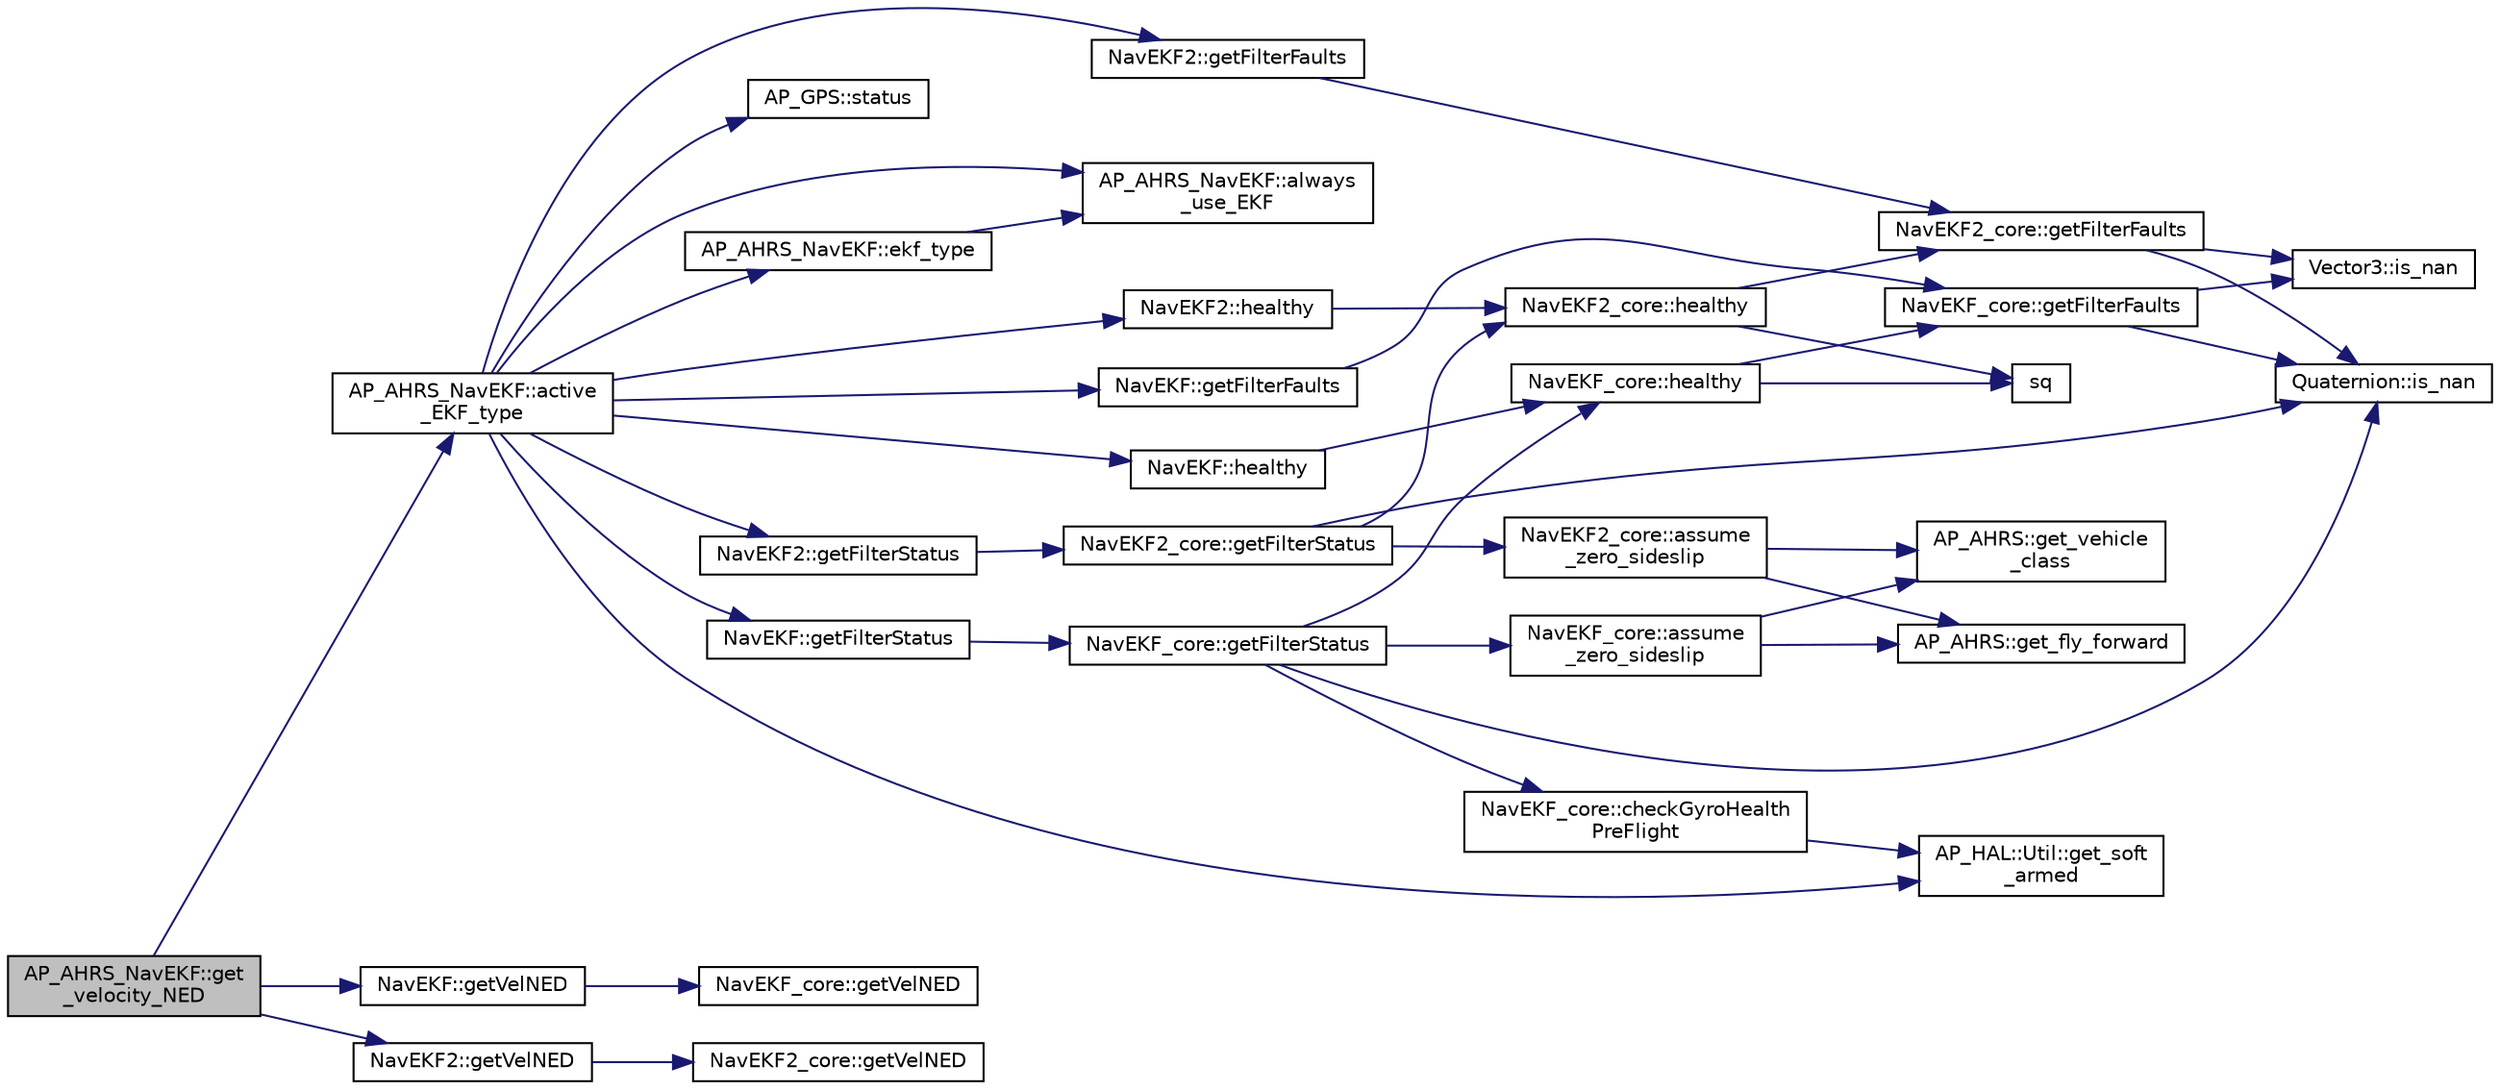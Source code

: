 digraph "AP_AHRS_NavEKF::get_velocity_NED"
{
 // INTERACTIVE_SVG=YES
  edge [fontname="Helvetica",fontsize="10",labelfontname="Helvetica",labelfontsize="10"];
  node [fontname="Helvetica",fontsize="10",shape=record];
  rankdir="LR";
  Node1 [label="AP_AHRS_NavEKF::get\l_velocity_NED",height=0.2,width=0.4,color="black", fillcolor="grey75", style="filled", fontcolor="black"];
  Node1 -> Node2 [color="midnightblue",fontsize="10",style="solid",fontname="Helvetica"];
  Node2 [label="AP_AHRS_NavEKF::active\l_EKF_type",height=0.2,width=0.4,color="black", fillcolor="white", style="filled",URL="$classAP__AHRS__NavEKF.html#ac849e412241650c1161a3fec6c1fa822"];
  Node2 -> Node3 [color="midnightblue",fontsize="10",style="solid",fontname="Helvetica"];
  Node3 [label="AP_AHRS_NavEKF::ekf_type",height=0.2,width=0.4,color="black", fillcolor="white", style="filled",URL="$classAP__AHRS__NavEKF.html#a2421598bfc909c228709f99347a5fcea"];
  Node3 -> Node4 [color="midnightblue",fontsize="10",style="solid",fontname="Helvetica"];
  Node4 [label="AP_AHRS_NavEKF::always\l_use_EKF",height=0.2,width=0.4,color="black", fillcolor="white", style="filled",URL="$classAP__AHRS__NavEKF.html#a9af775a381a41ff78ac75a06ba7b1a05"];
  Node2 -> Node4 [color="midnightblue",fontsize="10",style="solid",fontname="Helvetica"];
  Node2 -> Node5 [color="midnightblue",fontsize="10",style="solid",fontname="Helvetica"];
  Node5 [label="NavEKF::getFilterFaults",height=0.2,width=0.4,color="black", fillcolor="white", style="filled",URL="$classNavEKF.html#ab71619ef68ba5d8b11f68ef4f31a65c2"];
  Node5 -> Node6 [color="midnightblue",fontsize="10",style="solid",fontname="Helvetica"];
  Node6 [label="NavEKF_core::getFilterFaults",height=0.2,width=0.4,color="black", fillcolor="white", style="filled",URL="$classNavEKF__core.html#a824777ac28f1f0f5c06c84d4a7423e62"];
  Node6 -> Node7 [color="midnightblue",fontsize="10",style="solid",fontname="Helvetica"];
  Node7 [label="Quaternion::is_nan",height=0.2,width=0.4,color="black", fillcolor="white", style="filled",URL="$classQuaternion.html#aa3036ce97bb5a7394a2d65edecd8f1ab"];
  Node6 -> Node8 [color="midnightblue",fontsize="10",style="solid",fontname="Helvetica"];
  Node8 [label="Vector3::is_nan",height=0.2,width=0.4,color="black", fillcolor="white", style="filled",URL="$classVector3.html#a076ee3d40e645623b54650cca5ae6df7"];
  Node2 -> Node9 [color="midnightblue",fontsize="10",style="solid",fontname="Helvetica"];
  Node9 [label="NavEKF::healthy",height=0.2,width=0.4,color="black", fillcolor="white", style="filled",URL="$classNavEKF.html#ad418b75ceae3dde42f8c588b7e88abb4"];
  Node9 -> Node10 [color="midnightblue",fontsize="10",style="solid",fontname="Helvetica"];
  Node10 [label="NavEKF_core::healthy",height=0.2,width=0.4,color="black", fillcolor="white", style="filled",URL="$classNavEKF__core.html#a0590305cfe1d6fc26af74d6f36ee5c38"];
  Node10 -> Node6 [color="midnightblue",fontsize="10",style="solid",fontname="Helvetica"];
  Node10 -> Node11 [color="midnightblue",fontsize="10",style="solid",fontname="Helvetica"];
  Node11 [label="sq",height=0.2,width=0.4,color="black", fillcolor="white", style="filled",URL="$AP__Math_8h.html#a00f57739f8671cb41eae08a51b7cbf7c"];
  Node2 -> Node12 [color="midnightblue",fontsize="10",style="solid",fontname="Helvetica"];
  Node12 [label="NavEKF2::getFilterFaults",height=0.2,width=0.4,color="black", fillcolor="white", style="filled",URL="$classNavEKF2.html#aef9b21cb87f9f6dcf615ba997d9bb0ec"];
  Node12 -> Node13 [color="midnightblue",fontsize="10",style="solid",fontname="Helvetica"];
  Node13 [label="NavEKF2_core::getFilterFaults",height=0.2,width=0.4,color="black", fillcolor="white", style="filled",URL="$classNavEKF2__core.html#a88ad16f91da0f6e7125c799c8da17214"];
  Node13 -> Node7 [color="midnightblue",fontsize="10",style="solid",fontname="Helvetica"];
  Node13 -> Node8 [color="midnightblue",fontsize="10",style="solid",fontname="Helvetica"];
  Node2 -> Node14 [color="midnightblue",fontsize="10",style="solid",fontname="Helvetica"];
  Node14 [label="NavEKF2::healthy",height=0.2,width=0.4,color="black", fillcolor="white", style="filled",URL="$classNavEKF2.html#a5c1568f765f303138e9caa8441034bb5"];
  Node14 -> Node15 [color="midnightblue",fontsize="10",style="solid",fontname="Helvetica"];
  Node15 [label="NavEKF2_core::healthy",height=0.2,width=0.4,color="black", fillcolor="white", style="filled",URL="$classNavEKF2__core.html#a8d067b6e795bb3781dbed07d35bf21cc"];
  Node15 -> Node13 [color="midnightblue",fontsize="10",style="solid",fontname="Helvetica"];
  Node15 -> Node11 [color="midnightblue",fontsize="10",style="solid",fontname="Helvetica"];
  Node2 -> Node16 [color="midnightblue",fontsize="10",style="solid",fontname="Helvetica"];
  Node16 [label="NavEKF::getFilterStatus",height=0.2,width=0.4,color="black", fillcolor="white", style="filled",URL="$classNavEKF.html#a84cacea011683356ae5fcd2eb2e30fcc"];
  Node16 -> Node17 [color="midnightblue",fontsize="10",style="solid",fontname="Helvetica"];
  Node17 [label="NavEKF_core::getFilterStatus",height=0.2,width=0.4,color="black", fillcolor="white", style="filled",URL="$classNavEKF__core.html#a4285c6cd4bb7b6e898a4f39eb7fa8501"];
  Node17 -> Node18 [color="midnightblue",fontsize="10",style="solid",fontname="Helvetica"];
  Node18 [label="NavEKF_core::assume\l_zero_sideslip",height=0.2,width=0.4,color="black", fillcolor="white", style="filled",URL="$classNavEKF__core.html#adc7c56e66571c918f9d5048ee5d05f72"];
  Node18 -> Node19 [color="midnightblue",fontsize="10",style="solid",fontname="Helvetica"];
  Node19 [label="AP_AHRS::get_fly_forward",height=0.2,width=0.4,color="black", fillcolor="white", style="filled",URL="$classAP__AHRS.html#a6120b45de751ab784fdfdd04f437b44e"];
  Node18 -> Node20 [color="midnightblue",fontsize="10",style="solid",fontname="Helvetica"];
  Node20 [label="AP_AHRS::get_vehicle\l_class",height=0.2,width=0.4,color="black", fillcolor="white", style="filled",URL="$classAP__AHRS.html#a91a73986f61cc338a22047e34230cbb2"];
  Node17 -> Node10 [color="midnightblue",fontsize="10",style="solid",fontname="Helvetica"];
  Node17 -> Node21 [color="midnightblue",fontsize="10",style="solid",fontname="Helvetica"];
  Node21 [label="NavEKF_core::checkGyroHealth\lPreFlight",height=0.2,width=0.4,color="black", fillcolor="white", style="filled",URL="$classNavEKF__core.html#a1c0802aaf548c985a7d6024c9f88d35c"];
  Node21 -> Node22 [color="midnightblue",fontsize="10",style="solid",fontname="Helvetica"];
  Node22 [label="AP_HAL::Util::get_soft\l_armed",height=0.2,width=0.4,color="black", fillcolor="white", style="filled",URL="$classAP__HAL_1_1Util.html#a973ee89f8eee7af3a4d2a3eb700cbf3c"];
  Node17 -> Node7 [color="midnightblue",fontsize="10",style="solid",fontname="Helvetica"];
  Node2 -> Node23 [color="midnightblue",fontsize="10",style="solid",fontname="Helvetica"];
  Node23 [label="NavEKF2::getFilterStatus",height=0.2,width=0.4,color="black", fillcolor="white", style="filled",URL="$classNavEKF2.html#a6610c805914973387b9f6d50546ad9f9"];
  Node23 -> Node24 [color="midnightblue",fontsize="10",style="solid",fontname="Helvetica"];
  Node24 [label="NavEKF2_core::getFilterStatus",height=0.2,width=0.4,color="black", fillcolor="white", style="filled",URL="$classNavEKF2__core.html#ad4f2ea16a720f6c68299e37ccfb95b3b"];
  Node24 -> Node25 [color="midnightblue",fontsize="10",style="solid",fontname="Helvetica"];
  Node25 [label="NavEKF2_core::assume\l_zero_sideslip",height=0.2,width=0.4,color="black", fillcolor="white", style="filled",URL="$classNavEKF2__core.html#a993eaf726b21e866fe2ae2f9e44c54e1"];
  Node25 -> Node19 [color="midnightblue",fontsize="10",style="solid",fontname="Helvetica"];
  Node25 -> Node20 [color="midnightblue",fontsize="10",style="solid",fontname="Helvetica"];
  Node24 -> Node15 [color="midnightblue",fontsize="10",style="solid",fontname="Helvetica"];
  Node24 -> Node7 [color="midnightblue",fontsize="10",style="solid",fontname="Helvetica"];
  Node2 -> Node22 [color="midnightblue",fontsize="10",style="solid",fontname="Helvetica"];
  Node2 -> Node26 [color="midnightblue",fontsize="10",style="solid",fontname="Helvetica"];
  Node26 [label="AP_GPS::status",height=0.2,width=0.4,color="black", fillcolor="white", style="filled",URL="$classAP__GPS.html#a9093c8cf1d5a78ccd8677229bb314d37",tooltip="Query GPS status. "];
  Node1 -> Node27 [color="midnightblue",fontsize="10",style="solid",fontname="Helvetica"];
  Node27 [label="NavEKF::getVelNED",height=0.2,width=0.4,color="black", fillcolor="white", style="filled",URL="$classNavEKF.html#a3925b0ab8bf958e0a8dfb84cd591c8b3"];
  Node27 -> Node28 [color="midnightblue",fontsize="10",style="solid",fontname="Helvetica"];
  Node28 [label="NavEKF_core::getVelNED",height=0.2,width=0.4,color="black", fillcolor="white", style="filled",URL="$classNavEKF__core.html#a217e1815ec9f69476462607bb0548131"];
  Node1 -> Node29 [color="midnightblue",fontsize="10",style="solid",fontname="Helvetica"];
  Node29 [label="NavEKF2::getVelNED",height=0.2,width=0.4,color="black", fillcolor="white", style="filled",URL="$classNavEKF2.html#a58f7f42aac73c0c8c024431206b14d83"];
  Node29 -> Node30 [color="midnightblue",fontsize="10",style="solid",fontname="Helvetica"];
  Node30 [label="NavEKF2_core::getVelNED",height=0.2,width=0.4,color="black", fillcolor="white", style="filled",URL="$classNavEKF2__core.html#ac6dd91f3fd923a1e5a579d0db5fa5b57"];
}
